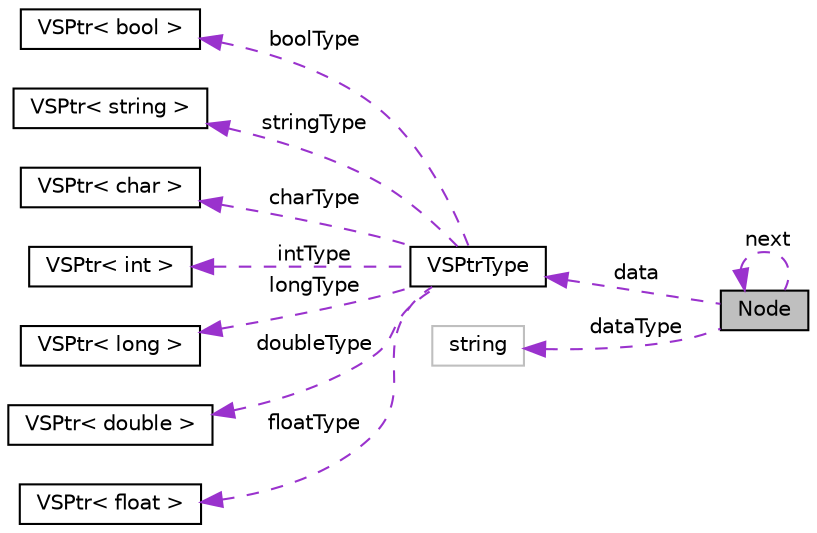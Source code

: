 digraph "Node"
{
  edge [fontname="Helvetica",fontsize="10",labelfontname="Helvetica",labelfontsize="10"];
  node [fontname="Helvetica",fontsize="10",shape=record];
  rankdir="LR";
  Node1 [label="Node",height=0.2,width=0.4,color="black", fillcolor="grey75", style="filled", fontcolor="black"];
  Node1 -> Node1 [dir="back",color="darkorchid3",fontsize="10",style="dashed",label=" next" ,fontname="Helvetica"];
  Node2 -> Node1 [dir="back",color="darkorchid3",fontsize="10",style="dashed",label=" data" ,fontname="Helvetica"];
  Node2 [label="VSPtrType",height=0.2,width=0.4,color="black", fillcolor="white", style="filled",URL="$struct_v_s_ptr_type.html"];
  Node3 -> Node2 [dir="back",color="darkorchid3",fontsize="10",style="dashed",label=" boolType" ,fontname="Helvetica"];
  Node3 [label="VSPtr\< bool \>",height=0.2,width=0.4,color="black", fillcolor="white", style="filled",URL="$class_v_s_ptr.html"];
  Node4 -> Node2 [dir="back",color="darkorchid3",fontsize="10",style="dashed",label=" stringType" ,fontname="Helvetica"];
  Node4 [label="VSPtr\< string \>",height=0.2,width=0.4,color="black", fillcolor="white", style="filled",URL="$class_v_s_ptr.html"];
  Node5 -> Node2 [dir="back",color="darkorchid3",fontsize="10",style="dashed",label=" charType" ,fontname="Helvetica"];
  Node5 [label="VSPtr\< char \>",height=0.2,width=0.4,color="black", fillcolor="white", style="filled",URL="$class_v_s_ptr.html"];
  Node6 -> Node2 [dir="back",color="darkorchid3",fontsize="10",style="dashed",label=" intType" ,fontname="Helvetica"];
  Node6 [label="VSPtr\< int \>",height=0.2,width=0.4,color="black", fillcolor="white", style="filled",URL="$class_v_s_ptr.html"];
  Node7 -> Node2 [dir="back",color="darkorchid3",fontsize="10",style="dashed",label=" longType" ,fontname="Helvetica"];
  Node7 [label="VSPtr\< long \>",height=0.2,width=0.4,color="black", fillcolor="white", style="filled",URL="$class_v_s_ptr.html"];
  Node8 -> Node2 [dir="back",color="darkorchid3",fontsize="10",style="dashed",label=" doubleType" ,fontname="Helvetica"];
  Node8 [label="VSPtr\< double \>",height=0.2,width=0.4,color="black", fillcolor="white", style="filled",URL="$class_v_s_ptr.html"];
  Node9 -> Node2 [dir="back",color="darkorchid3",fontsize="10",style="dashed",label=" floatType" ,fontname="Helvetica"];
  Node9 [label="VSPtr\< float \>",height=0.2,width=0.4,color="black", fillcolor="white", style="filled",URL="$class_v_s_ptr.html"];
  Node10 -> Node1 [dir="back",color="darkorchid3",fontsize="10",style="dashed",label=" dataType" ,fontname="Helvetica"];
  Node10 [label="string",height=0.2,width=0.4,color="grey75", fillcolor="white", style="filled"];
}
